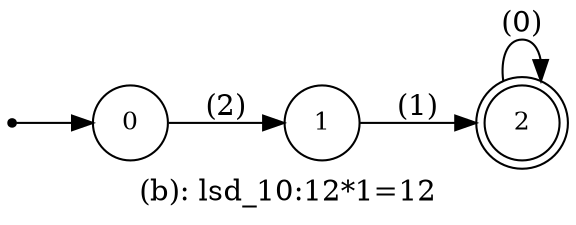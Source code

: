 digraph G {
label = "(b): lsd_10:12*1=12";
rankdir = LR;
node [shape = circle, label="0", fontsize=12]0;
node [shape = circle, label="1", fontsize=12]1;
node [shape = doublecircle, label="2", fontsize=12]2;
node [shape = point ]; qi
qi ->0;
0 -> 1[ label = "(2)"];
1 -> 2[ label = "(1)"];
2 -> 2[ label = "(0)"];
}
